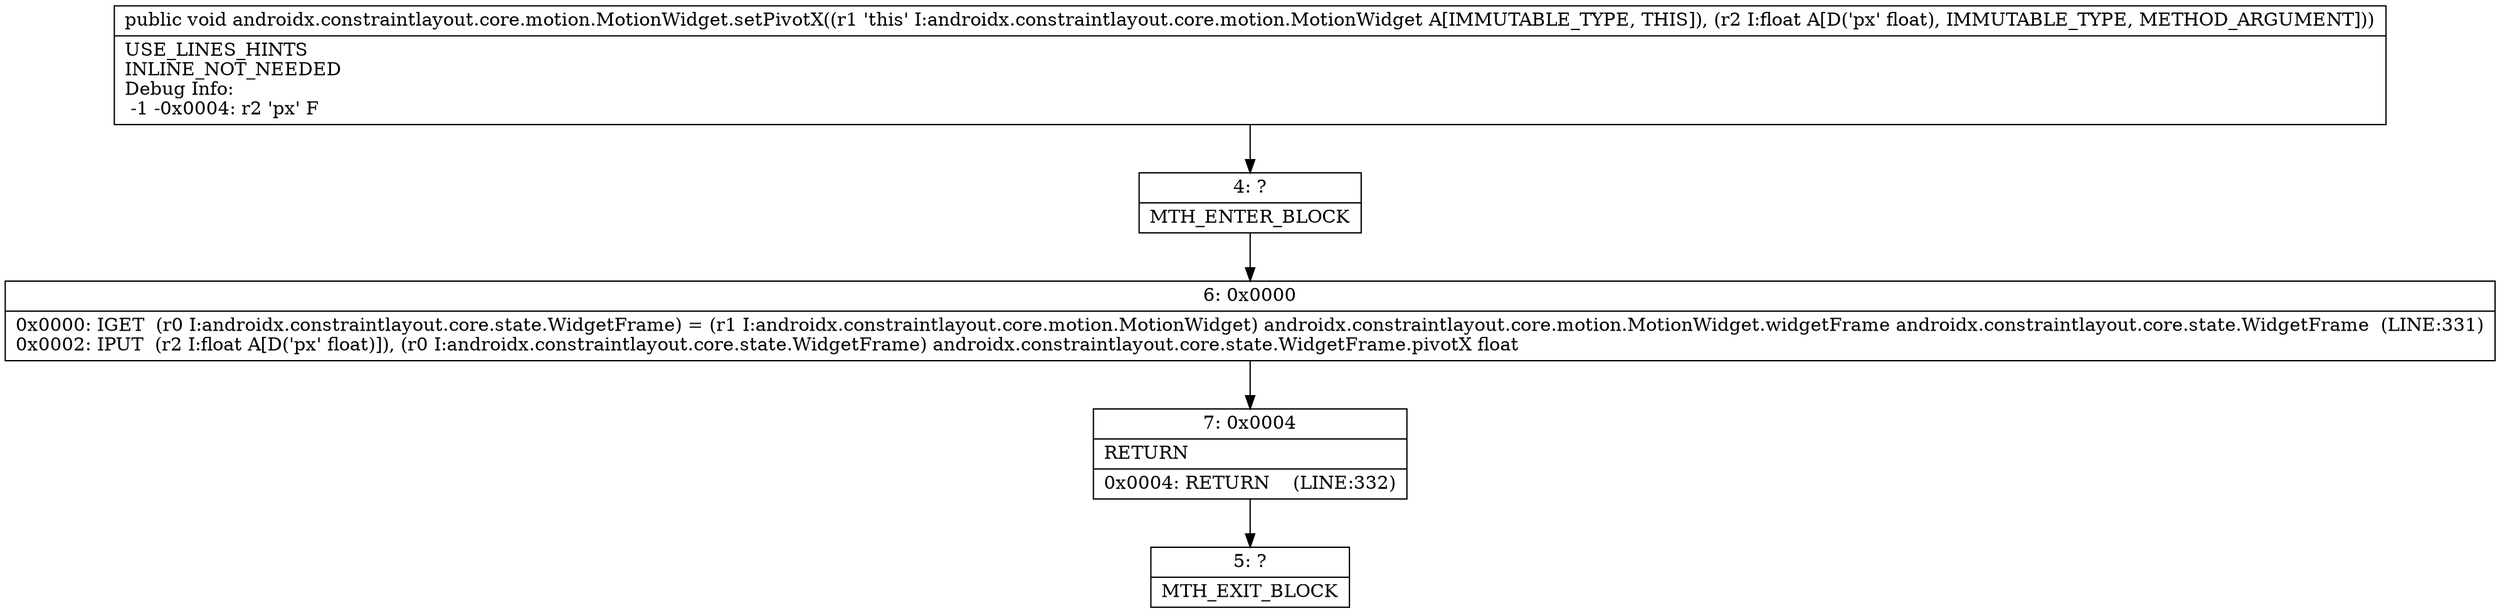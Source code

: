 digraph "CFG forandroidx.constraintlayout.core.motion.MotionWidget.setPivotX(F)V" {
Node_4 [shape=record,label="{4\:\ ?|MTH_ENTER_BLOCK\l}"];
Node_6 [shape=record,label="{6\:\ 0x0000|0x0000: IGET  (r0 I:androidx.constraintlayout.core.state.WidgetFrame) = (r1 I:androidx.constraintlayout.core.motion.MotionWidget) androidx.constraintlayout.core.motion.MotionWidget.widgetFrame androidx.constraintlayout.core.state.WidgetFrame  (LINE:331)\l0x0002: IPUT  (r2 I:float A[D('px' float)]), (r0 I:androidx.constraintlayout.core.state.WidgetFrame) androidx.constraintlayout.core.state.WidgetFrame.pivotX float \l}"];
Node_7 [shape=record,label="{7\:\ 0x0004|RETURN\l|0x0004: RETURN    (LINE:332)\l}"];
Node_5 [shape=record,label="{5\:\ ?|MTH_EXIT_BLOCK\l}"];
MethodNode[shape=record,label="{public void androidx.constraintlayout.core.motion.MotionWidget.setPivotX((r1 'this' I:androidx.constraintlayout.core.motion.MotionWidget A[IMMUTABLE_TYPE, THIS]), (r2 I:float A[D('px' float), IMMUTABLE_TYPE, METHOD_ARGUMENT]))  | USE_LINES_HINTS\lINLINE_NOT_NEEDED\lDebug Info:\l  \-1 \-0x0004: r2 'px' F\l}"];
MethodNode -> Node_4;Node_4 -> Node_6;
Node_6 -> Node_7;
Node_7 -> Node_5;
}

